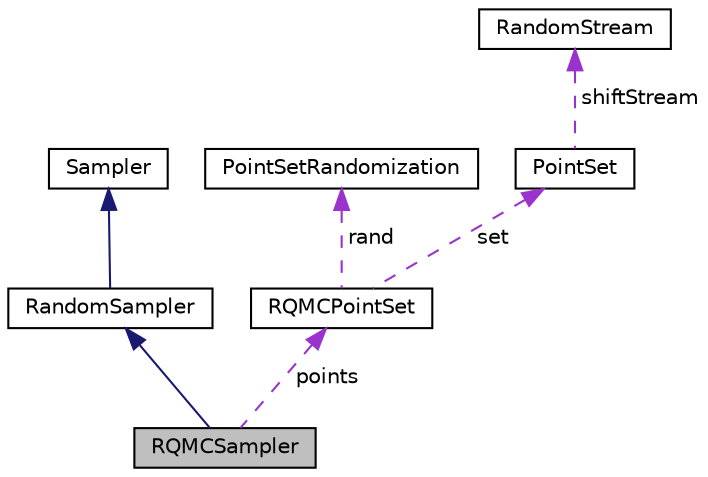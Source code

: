 digraph "RQMCSampler"
{
 // INTERACTIVE_SVG=YES
  bgcolor="transparent";
  edge [fontname="Helvetica",fontsize="10",labelfontname="Helvetica",labelfontsize="10"];
  node [fontname="Helvetica",fontsize="10",shape=record];
  Node3 [label="RQMCSampler",height=0.2,width=0.4,color="black", fillcolor="grey75", style="filled", fontcolor="black"];
  Node4 -> Node3 [dir="back",color="midnightblue",fontsize="10",style="solid",fontname="Helvetica"];
  Node4 [label="RandomSampler",height=0.2,width=0.4,color="black",URL="$dc/dcd/interfaceumontreal_1_1ssj_1_1mcqmctools_1_1anova_1_1RandomSampler.html"];
  Node5 -> Node4 [dir="back",color="midnightblue",fontsize="10",style="solid",fontname="Helvetica"];
  Node5 [label="Sampler",height=0.2,width=0.4,color="black",URL="$d2/d10/interfaceumontreal_1_1ssj_1_1mcqmctools_1_1anova_1_1Sampler.html"];
  Node6 -> Node3 [dir="back",color="darkorchid3",fontsize="10",style="dashed",label=" points" ,fontname="Helvetica"];
  Node6 [label="RQMCPointSet",height=0.2,width=0.4,color="black",URL="$dd/d7b/classumontreal_1_1ssj_1_1hups_1_1RQMCPointSet.html",tooltip="This class is used for randomized quasi-Monte Carlo (RQMC) simulations , , , . "];
  Node7 -> Node6 [dir="back",color="darkorchid3",fontsize="10",style="dashed",label=" rand" ,fontname="Helvetica"];
  Node7 [label="PointSetRandomization",height=0.2,width=0.4,color="black",URL="$d7/d98/interfaceumontreal_1_1ssj_1_1hups_1_1PointSetRandomization.html",tooltip="This interface is for a randomization that can be used to randomize a umontreal.ssj.hups.PointSet. "];
  Node8 -> Node6 [dir="back",color="darkorchid3",fontsize="10",style="dashed",label=" set" ,fontname="Helvetica"];
  Node8 [label="PointSet",height=0.2,width=0.4,color="black",URL="$d8/d10/classumontreal_1_1ssj_1_1hups_1_1PointSet.html",tooltip="This abstract class represents a general point set. "];
  Node9 -> Node8 [dir="back",color="darkorchid3",fontsize="10",style="dashed",label=" shiftStream" ,fontname="Helvetica"];
  Node9 [label="RandomStream",height=0.2,width=0.4,color="black",URL="$d1/d7c/interfaceumontreal_1_1ssj_1_1rng_1_1RandomStream.html",tooltip="This interface defines the basic structures to handle multiple streams of uniform (pseudo)random numb..."];
}
